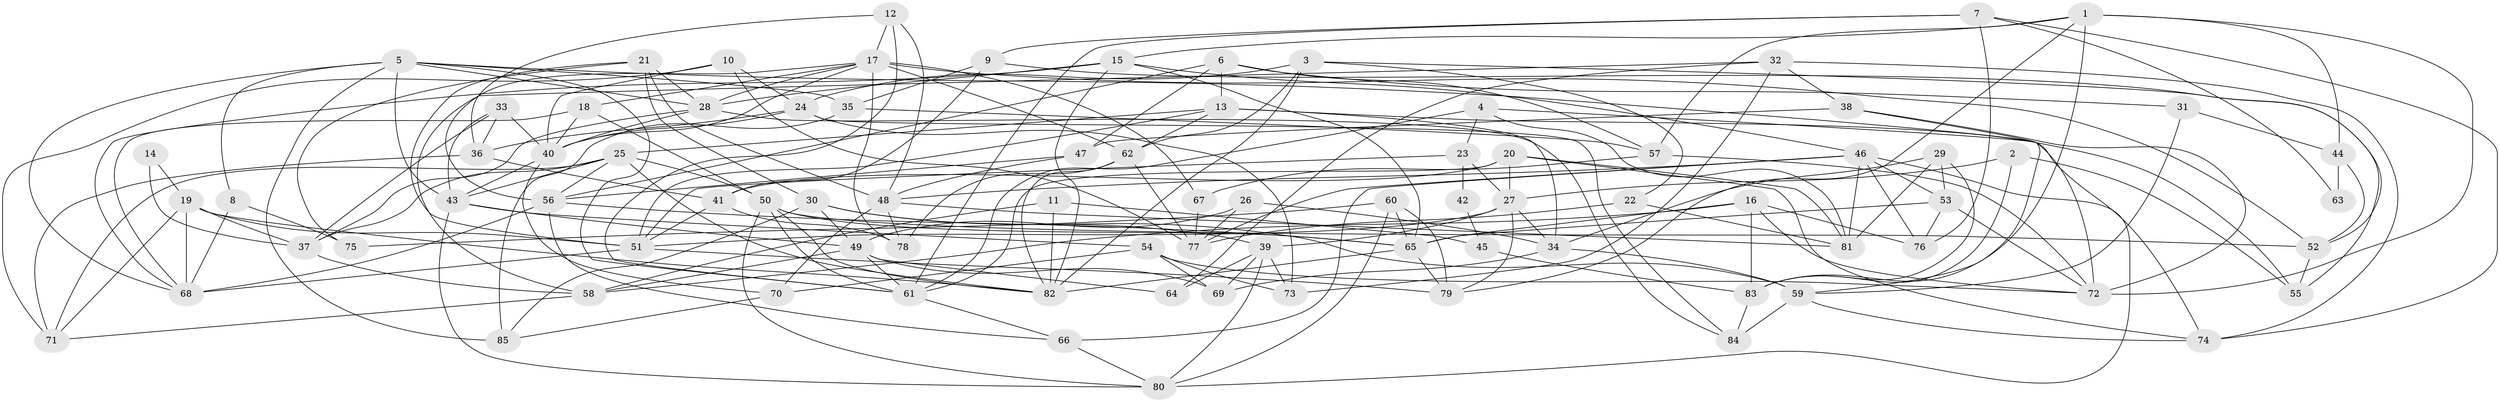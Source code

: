 // original degree distribution, {5: 0.22857142857142856, 3: 0.3, 2: 0.08571428571428572, 4: 0.2714285714285714, 7: 0.014285714285714285, 6: 0.1}
// Generated by graph-tools (version 1.1) at 2025/37/03/04/25 23:37:04]
// undirected, 85 vertices, 217 edges
graph export_dot {
  node [color=gray90,style=filled];
  1;
  2;
  3;
  4;
  5;
  6;
  7;
  8;
  9;
  10;
  11;
  12;
  13;
  14;
  15;
  16;
  17;
  18;
  19;
  20;
  21;
  22;
  23;
  24;
  25;
  26;
  27;
  28;
  29;
  30;
  31;
  32;
  33;
  34;
  35;
  36;
  37;
  38;
  39;
  40;
  41;
  42;
  43;
  44;
  45;
  46;
  47;
  48;
  49;
  50;
  51;
  52;
  53;
  54;
  55;
  56;
  57;
  58;
  59;
  60;
  61;
  62;
  63;
  64;
  65;
  66;
  67;
  68;
  69;
  70;
  71;
  72;
  73;
  74;
  75;
  76;
  77;
  78;
  79;
  80;
  81;
  82;
  83;
  84;
  85;
  1 -- 15 [weight=1.0];
  1 -- 44 [weight=1.0];
  1 -- 57 [weight=1.0];
  1 -- 72 [weight=1.0];
  1 -- 79 [weight=1.0];
  1 -- 83 [weight=1.0];
  2 -- 27 [weight=1.0];
  2 -- 55 [weight=1.0];
  2 -- 83 [weight=1.0];
  3 -- 22 [weight=1.0];
  3 -- 24 [weight=1.0];
  3 -- 52 [weight=1.0];
  3 -- 62 [weight=1.0];
  3 -- 82 [weight=1.0];
  4 -- 23 [weight=1.0];
  4 -- 61 [weight=1.0];
  4 -- 74 [weight=1.0];
  4 -- 81 [weight=1.0];
  5 -- 8 [weight=1.0];
  5 -- 28 [weight=1.0];
  5 -- 35 [weight=1.0];
  5 -- 43 [weight=1.0];
  5 -- 61 [weight=1.0];
  5 -- 68 [weight=1.0];
  5 -- 72 [weight=1.0];
  5 -- 85 [weight=1.0];
  6 -- 13 [weight=1.0];
  6 -- 31 [weight=1.0];
  6 -- 47 [weight=1.0];
  6 -- 56 [weight=1.0];
  6 -- 57 [weight=1.0];
  7 -- 9 [weight=1.0];
  7 -- 61 [weight=1.0];
  7 -- 63 [weight=1.0];
  7 -- 74 [weight=1.0];
  7 -- 76 [weight=1.0];
  8 -- 68 [weight=1.0];
  8 -- 75 [weight=1.0];
  9 -- 35 [weight=1.0];
  9 -- 41 [weight=1.0];
  9 -- 55 [weight=1.0];
  10 -- 24 [weight=1.0];
  10 -- 40 [weight=1.0];
  10 -- 71 [weight=1.0];
  10 -- 77 [weight=1.0];
  11 -- 45 [weight=1.0];
  11 -- 58 [weight=1.0];
  11 -- 82 [weight=1.0];
  12 -- 17 [weight=1.0];
  12 -- 36 [weight=1.0];
  12 -- 48 [weight=1.0];
  12 -- 61 [weight=1.0];
  13 -- 25 [weight=1.0];
  13 -- 34 [weight=1.0];
  13 -- 51 [weight=1.0];
  13 -- 55 [weight=1.0];
  13 -- 62 [weight=1.0];
  14 -- 19 [weight=1.0];
  14 -- 37 [weight=1.0];
  15 -- 28 [weight=1.0];
  15 -- 46 [weight=1.0];
  15 -- 65 [weight=1.0];
  15 -- 68 [weight=1.0];
  15 -- 82 [weight=1.0];
  16 -- 58 [weight=1.0];
  16 -- 65 [weight=1.0];
  16 -- 72 [weight=1.0];
  16 -- 76 [weight=1.0];
  16 -- 83 [weight=1.0];
  17 -- 18 [weight=1.0];
  17 -- 28 [weight=1.0];
  17 -- 40 [weight=1.0];
  17 -- 52 [weight=1.0];
  17 -- 56 [weight=1.0];
  17 -- 62 [weight=1.0];
  17 -- 67 [weight=1.0];
  17 -- 78 [weight=1.0];
  18 -- 40 [weight=1.0];
  18 -- 50 [weight=1.0];
  18 -- 68 [weight=1.0];
  19 -- 37 [weight=1.0];
  19 -- 51 [weight=1.0];
  19 -- 68 [weight=1.0];
  19 -- 71 [weight=1.0];
  19 -- 82 [weight=1.0];
  20 -- 27 [weight=1.0];
  20 -- 41 [weight=1.0];
  20 -- 61 [weight=1.0];
  20 -- 74 [weight=1.0];
  20 -- 81 [weight=1.0];
  21 -- 28 [weight=1.0];
  21 -- 30 [weight=1.0];
  21 -- 48 [weight=1.0];
  21 -- 51 [weight=1.0];
  21 -- 75 [weight=1.0];
  22 -- 77 [weight=1.0];
  22 -- 81 [weight=1.0];
  23 -- 27 [weight=1.0];
  23 -- 42 [weight=1.0];
  23 -- 51 [weight=1.0];
  24 -- 36 [weight=1.0];
  24 -- 40 [weight=2.0];
  24 -- 73 [weight=1.0];
  24 -- 84 [weight=1.0];
  25 -- 37 [weight=1.0];
  25 -- 43 [weight=1.0];
  25 -- 50 [weight=1.0];
  25 -- 56 [weight=1.0];
  25 -- 71 [weight=1.0];
  25 -- 82 [weight=1.0];
  26 -- 34 [weight=1.0];
  26 -- 49 [weight=1.0];
  26 -- 77 [weight=1.0];
  27 -- 34 [weight=1.0];
  27 -- 39 [weight=1.0];
  27 -- 51 [weight=1.0];
  27 -- 79 [weight=1.0];
  28 -- 37 [weight=1.0];
  28 -- 40 [weight=1.0];
  28 -- 84 [weight=1.0];
  29 -- 34 [weight=1.0];
  29 -- 53 [weight=1.0];
  29 -- 81 [weight=1.0];
  29 -- 83 [weight=1.0];
  30 -- 39 [weight=2.0];
  30 -- 49 [weight=1.0];
  30 -- 59 [weight=1.0];
  30 -- 85 [weight=1.0];
  31 -- 44 [weight=1.0];
  31 -- 59 [weight=1.0];
  32 -- 38 [weight=1.0];
  32 -- 58 [weight=1.0];
  32 -- 64 [weight=1.0];
  32 -- 73 [weight=1.0];
  32 -- 74 [weight=1.0];
  33 -- 36 [weight=1.0];
  33 -- 37 [weight=1.0];
  33 -- 40 [weight=1.0];
  33 -- 43 [weight=1.0];
  34 -- 59 [weight=1.0];
  34 -- 69 [weight=1.0];
  35 -- 57 [weight=1.0];
  35 -- 85 [weight=1.0];
  36 -- 41 [weight=1.0];
  36 -- 71 [weight=1.0];
  37 -- 58 [weight=1.0];
  38 -- 47 [weight=1.0];
  38 -- 59 [weight=1.0];
  38 -- 72 [weight=1.0];
  39 -- 64 [weight=1.0];
  39 -- 69 [weight=1.0];
  39 -- 73 [weight=1.0];
  39 -- 80 [weight=1.0];
  40 -- 43 [weight=1.0];
  40 -- 70 [weight=1.0];
  41 -- 51 [weight=1.0];
  41 -- 78 [weight=1.0];
  42 -- 45 [weight=1.0];
  43 -- 49 [weight=1.0];
  43 -- 54 [weight=1.0];
  43 -- 80 [weight=1.0];
  44 -- 52 [weight=1.0];
  44 -- 63 [weight=1.0];
  45 -- 83 [weight=2.0];
  46 -- 48 [weight=1.0];
  46 -- 53 [weight=1.0];
  46 -- 66 [weight=1.0];
  46 -- 76 [weight=1.0];
  46 -- 77 [weight=1.0];
  46 -- 80 [weight=1.0];
  46 -- 81 [weight=2.0];
  47 -- 48 [weight=1.0];
  47 -- 56 [weight=1.0];
  48 -- 70 [weight=1.0];
  48 -- 78 [weight=2.0];
  48 -- 81 [weight=1.0];
  49 -- 58 [weight=1.0];
  49 -- 61 [weight=1.0];
  49 -- 64 [weight=1.0];
  49 -- 69 [weight=1.0];
  50 -- 52 [weight=1.0];
  50 -- 61 [weight=1.0];
  50 -- 65 [weight=1.0];
  50 -- 80 [weight=1.0];
  50 -- 82 [weight=1.0];
  51 -- 68 [weight=1.0];
  51 -- 79 [weight=1.0];
  52 -- 55 [weight=1.0];
  53 -- 65 [weight=1.0];
  53 -- 72 [weight=1.0];
  53 -- 76 [weight=1.0];
  54 -- 69 [weight=1.0];
  54 -- 70 [weight=1.0];
  54 -- 72 [weight=1.0];
  54 -- 73 [weight=1.0];
  56 -- 65 [weight=1.0];
  56 -- 66 [weight=1.0];
  56 -- 68 [weight=1.0];
  57 -- 67 [weight=1.0];
  57 -- 72 [weight=1.0];
  58 -- 71 [weight=1.0];
  59 -- 74 [weight=1.0];
  59 -- 84 [weight=1.0];
  60 -- 65 [weight=2.0];
  60 -- 75 [weight=1.0];
  60 -- 79 [weight=1.0];
  60 -- 80 [weight=1.0];
  61 -- 66 [weight=1.0];
  62 -- 77 [weight=1.0];
  62 -- 78 [weight=1.0];
  62 -- 82 [weight=1.0];
  65 -- 79 [weight=1.0];
  65 -- 82 [weight=1.0];
  66 -- 80 [weight=1.0];
  67 -- 77 [weight=1.0];
  70 -- 85 [weight=1.0];
  83 -- 84 [weight=1.0];
}

